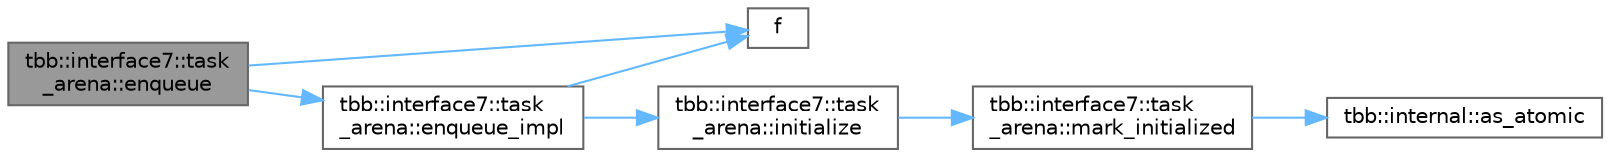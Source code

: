 digraph "tbb::interface7::task_arena::enqueue"
{
 // LATEX_PDF_SIZE
  bgcolor="transparent";
  edge [fontname=Helvetica,fontsize=10,labelfontname=Helvetica,labelfontsize=10];
  node [fontname=Helvetica,fontsize=10,shape=box,height=0.2,width=0.4];
  rankdir="LR";
  Node1 [id="Node000001",label="tbb::interface7::task\l_arena::enqueue",height=0.2,width=0.4,color="gray40", fillcolor="grey60", style="filled", fontcolor="black",tooltip=" "];
  Node1 -> Node2 [id="edge1_Node000001_Node000002",color="steelblue1",style="solid",tooltip=" "];
  Node2 [id="Node000002",label="tbb::interface7::task\l_arena::enqueue_impl",height=0.2,width=0.4,color="grey40", fillcolor="white", style="filled",URL="$classtbb_1_1interface7_1_1task__arena.html#adb9b1f7f4c60bbacf575f71502d6e276",tooltip=" "];
  Node2 -> Node3 [id="edge2_Node000002_Node000003",color="steelblue1",style="solid",tooltip=" "];
  Node3 [id="Node000003",label="f",height=0.2,width=0.4,color="grey40", fillcolor="white", style="filled",URL="$cxx11__tensor__map_8cpp.html#a7f507fea02198f6cb81c86640c7b1a4e",tooltip=" "];
  Node2 -> Node4 [id="edge3_Node000002_Node000004",color="steelblue1",style="solid",tooltip=" "];
  Node4 [id="Node000004",label="tbb::interface7::task\l_arena::initialize",height=0.2,width=0.4,color="grey40", fillcolor="white", style="filled",URL="$classtbb_1_1interface7_1_1task__arena.html#a955131a79f8dc5a0a5c9ffa66a7e7140",tooltip="Forces allocation of the resources for the task_arena as specified in constructor arguments"];
  Node4 -> Node5 [id="edge4_Node000004_Node000005",color="steelblue1",style="solid",tooltip=" "];
  Node5 [id="Node000005",label="tbb::interface7::task\l_arena::mark_initialized",height=0.2,width=0.4,color="grey40", fillcolor="white", style="filled",URL="$classtbb_1_1interface7_1_1task__arena.html#afc89f84634e0e7ccbe70af7b75b7ac8e",tooltip=" "];
  Node5 -> Node6 [id="edge5_Node000005_Node000006",color="steelblue1",style="solid",tooltip=" "];
  Node6 [id="Node000006",label="tbb::internal::as_atomic",height=0.2,width=0.4,color="grey40", fillcolor="white", style="filled",URL="$namespacetbb_1_1internal.html#a958f482f9d5f3476ca70610af5336040",tooltip=" "];
  Node1 -> Node3 [id="edge6_Node000001_Node000003",color="steelblue1",style="solid",tooltip=" "];
}
